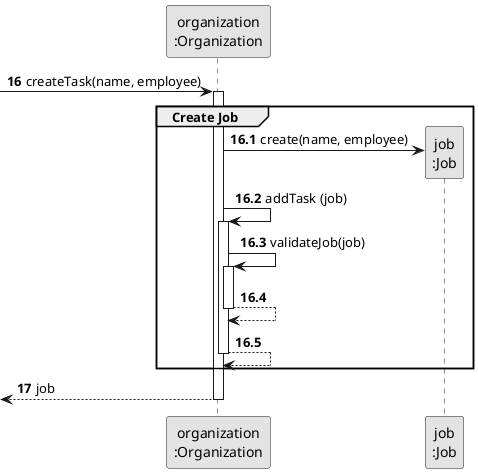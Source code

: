 @startuml
skinparam monochrome true
skinparam packageStyle rectangle
skinparam shadowing false

participant "organization\n:Organization" as ORG
participant "job\n:Job" as TAREFA

autonumber 16
-> ORG: createTask(name, employee)

autonumber 16.1
activate ORG
    group Create Job

        ORG -> TAREFA**: create(name, employee)
        ORG -> ORG: addTask (job)

        activate ORG
            ORG -> ORG: validateJob(job)
            activate ORG
                ORG --> ORG
            deactivate ORG

            ORG --> ORG
        deactivate ORG
    end

    autonumber 17
    <-- ORG : job
deactivate ORG


@enduml